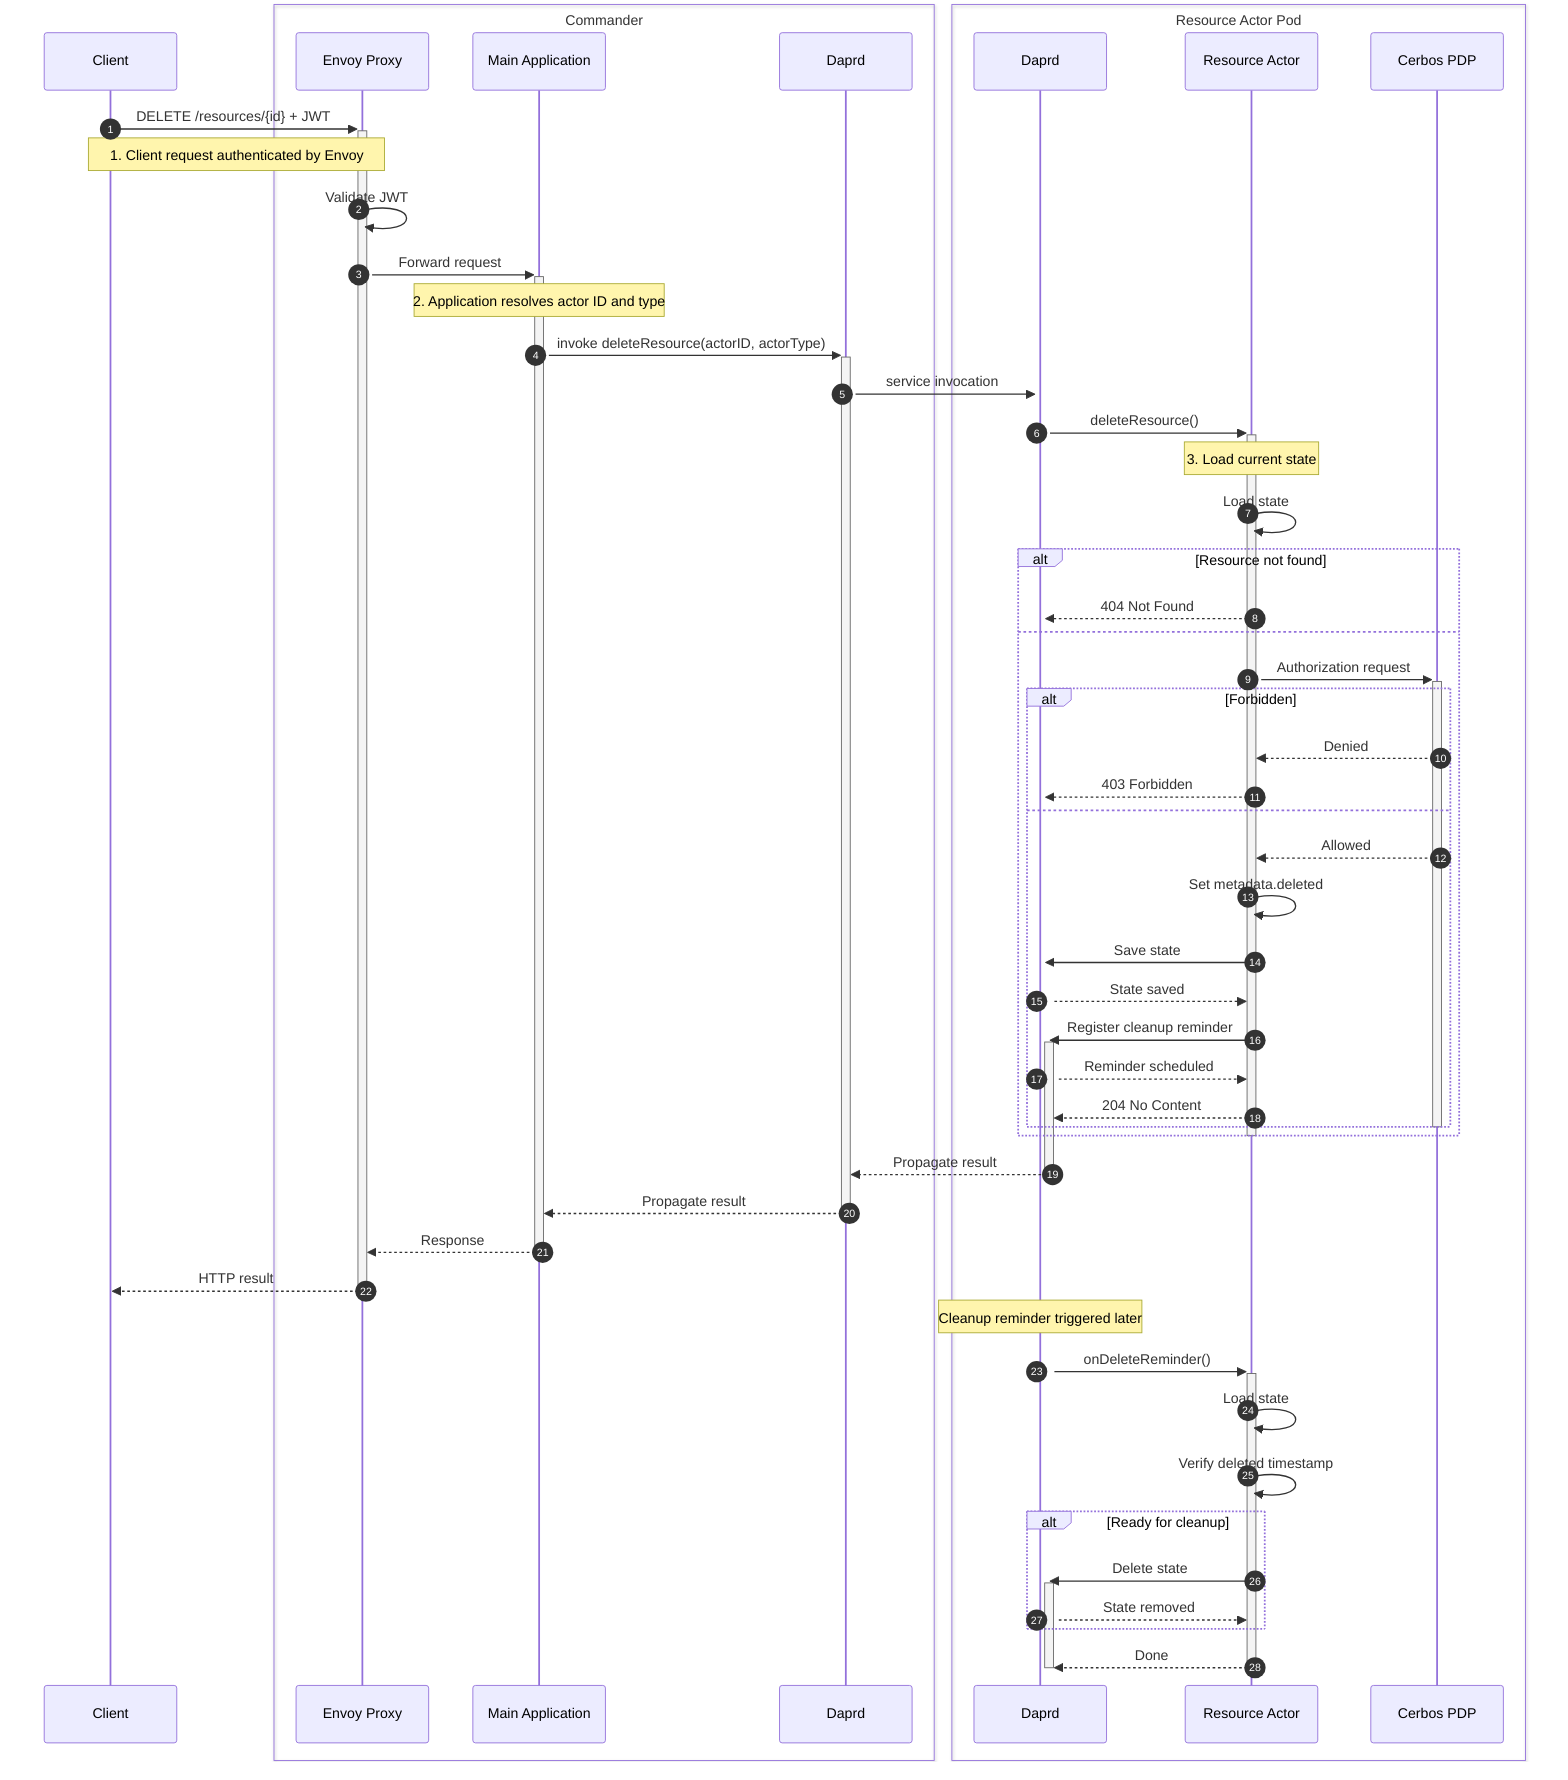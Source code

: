 sequenceDiagram
    autonumber
    participant Client
    box Commander #DDEEFF
        participant EnvoyProxy as Envoy Proxy
        participant Commander as Main Application
        participant CommanderDaprd as Daprd
    end
    box Resource Actor Pod #FFEEDD
        participant ActorDaprd as Daprd
        participant ResourceActor as Resource Actor
        participant Cerbos as Cerbos PDP
    end

    Client->>+EnvoyProxy: DELETE /resources/{id} + JWT
    note over Client,EnvoyProxy: 1. Client request authenticated by Envoy
    EnvoyProxy->>EnvoyProxy: Validate JWT
    EnvoyProxy->>+Commander: Forward request
    note over Commander: 2. Application resolves actor ID and type
    Commander->>+CommanderDaprd: invoke deleteResource(actorID, actorType)
    CommanderDaprd->>+ActorDaprd: service invocation
    ActorDaprd->>+ResourceActor: deleteResource()
    note over ResourceActor: 3. Load current state
    ResourceActor->>ResourceActor: Load state
    alt Resource not found
        ResourceActor-->>ActorDaprd: 404 Not Found
    else
        ResourceActor->>+Cerbos: Authorization request
        alt Forbidden
            Cerbos-->>ResourceActor: Denied
            ResourceActor-->>ActorDaprd: 403 Forbidden
        else
            Cerbos-->>ResourceActor: Allowed
            ResourceActor->>ResourceActor: Set metadata.deleted
            ResourceActor->>+ActorDaprd: Save state
            ActorDaprd-->>ResourceActor: State saved
            ResourceActor->>+ActorDaprd: Register cleanup reminder
            ActorDaprd-->>ResourceActor: Reminder scheduled
            ResourceActor-->>ActorDaprd: 204 No Content
        end
        deactivate Cerbos
    end
    deactivate ResourceActor
    ActorDaprd-->>CommanderDaprd: Propagate result
    deactivate ActorDaprd
    CommanderDaprd-->>Commander: Propagate result
    deactivate CommanderDaprd
    Commander-->>EnvoyProxy: Response
    deactivate Commander
    EnvoyProxy-->>Client: HTTP result
    deactivate EnvoyProxy

    note over ActorDaprd: Cleanup reminder triggered later
    ActorDaprd->>+ResourceActor: onDeleteReminder()
    ResourceActor->>ResourceActor: Load state
    ResourceActor->>ResourceActor: Verify deleted timestamp
    alt Ready for cleanup
        ResourceActor->>+ActorDaprd: Delete state
        ActorDaprd-->>ResourceActor: State removed
    end
    ResourceActor-->>ActorDaprd: Done
    deactivate ResourceActor
    deactivate ActorDaprd